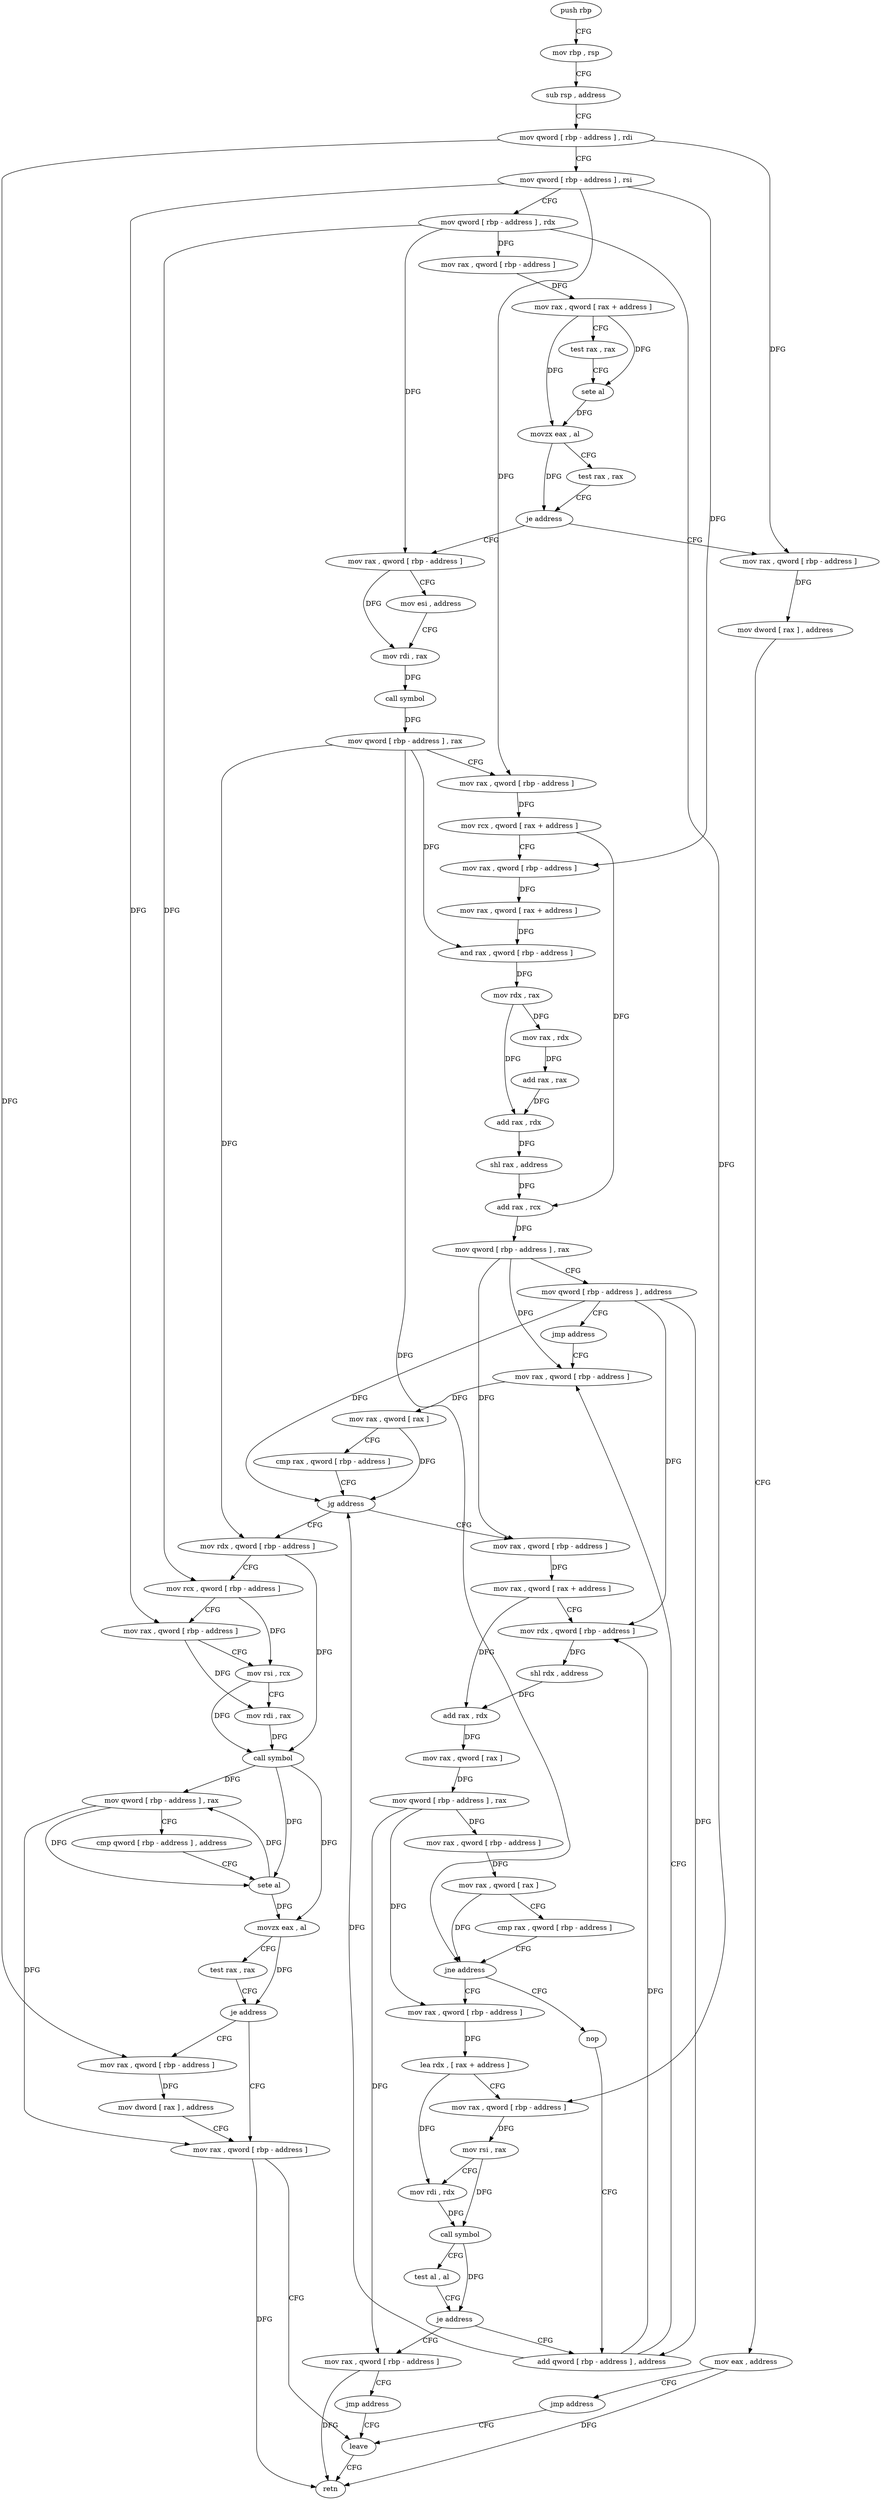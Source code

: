 digraph "func" {
"4381772" [label = "push rbp" ]
"4381773" [label = "mov rbp , rsp" ]
"4381776" [label = "sub rsp , address" ]
"4381780" [label = "mov qword [ rbp - address ] , rdi" ]
"4381784" [label = "mov qword [ rbp - address ] , rsi" ]
"4381788" [label = "mov qword [ rbp - address ] , rdx" ]
"4381792" [label = "mov rax , qword [ rbp - address ]" ]
"4381796" [label = "mov rax , qword [ rax + address ]" ]
"4381800" [label = "test rax , rax" ]
"4381803" [label = "sete al" ]
"4381806" [label = "movzx eax , al" ]
"4381809" [label = "test rax , rax" ]
"4381812" [label = "je address" ]
"4381834" [label = "mov rax , qword [ rbp - address ]" ]
"4381814" [label = "mov rax , qword [ rbp - address ]" ]
"4381838" [label = "mov esi , address" ]
"4381843" [label = "mov rdi , rax" ]
"4381846" [label = "call symbol" ]
"4381851" [label = "mov qword [ rbp - address ] , rax" ]
"4381855" [label = "mov rax , qword [ rbp - address ]" ]
"4381859" [label = "mov rcx , qword [ rax + address ]" ]
"4381863" [label = "mov rax , qword [ rbp - address ]" ]
"4381867" [label = "mov rax , qword [ rax + address ]" ]
"4381874" [label = "and rax , qword [ rbp - address ]" ]
"4381878" [label = "mov rdx , rax" ]
"4381881" [label = "mov rax , rdx" ]
"4381884" [label = "add rax , rax" ]
"4381887" [label = "add rax , rdx" ]
"4381890" [label = "shl rax , address" ]
"4381894" [label = "add rax , rcx" ]
"4381897" [label = "mov qword [ rbp - address ] , rax" ]
"4381901" [label = "mov qword [ rbp - address ] , address" ]
"4381909" [label = "jmp address" ]
"4381989" [label = "mov rax , qword [ rbp - address ]" ]
"4381818" [label = "mov dword [ rax ] , address" ]
"4381824" [label = "mov eax , address" ]
"4381829" [label = "jmp address" ]
"4382059" [label = "leave" ]
"4381993" [label = "mov rax , qword [ rax ]" ]
"4381996" [label = "cmp rax , qword [ rbp - address ]" ]
"4382000" [label = "jg address" ]
"4381911" [label = "mov rax , qword [ rbp - address ]" ]
"4382002" [label = "mov rdx , qword [ rbp - address ]" ]
"4382060" [label = "retn" ]
"4381915" [label = "mov rax , qword [ rax + address ]" ]
"4381919" [label = "mov rdx , qword [ rbp - address ]" ]
"4381923" [label = "shl rdx , address" ]
"4381927" [label = "add rax , rdx" ]
"4381930" [label = "mov rax , qword [ rax ]" ]
"4381933" [label = "mov qword [ rbp - address ] , rax" ]
"4381937" [label = "mov rax , qword [ rbp - address ]" ]
"4381941" [label = "mov rax , qword [ rax ]" ]
"4381944" [label = "cmp rax , qword [ rbp - address ]" ]
"4381948" [label = "jne address" ]
"4381983" [label = "nop" ]
"4381950" [label = "mov rax , qword [ rbp - address ]" ]
"4382006" [label = "mov rcx , qword [ rbp - address ]" ]
"4382010" [label = "mov rax , qword [ rbp - address ]" ]
"4382014" [label = "mov rsi , rcx" ]
"4382017" [label = "mov rdi , rax" ]
"4382020" [label = "call symbol" ]
"4382025" [label = "mov qword [ rbp - address ] , rax" ]
"4382029" [label = "cmp qword [ rbp - address ] , address" ]
"4382034" [label = "sete al" ]
"4382037" [label = "movzx eax , al" ]
"4382040" [label = "test rax , rax" ]
"4382043" [label = "je address" ]
"4382055" [label = "mov rax , qword [ rbp - address ]" ]
"4382045" [label = "mov rax , qword [ rbp - address ]" ]
"4381984" [label = "add qword [ rbp - address ] , address" ]
"4381954" [label = "lea rdx , [ rax + address ]" ]
"4381958" [label = "mov rax , qword [ rbp - address ]" ]
"4381962" [label = "mov rsi , rax" ]
"4381965" [label = "mov rdi , rdx" ]
"4381968" [label = "call symbol" ]
"4381973" [label = "test al , al" ]
"4381975" [label = "je address" ]
"4381977" [label = "mov rax , qword [ rbp - address ]" ]
"4382049" [label = "mov dword [ rax ] , address" ]
"4381981" [label = "jmp address" ]
"4381772" -> "4381773" [ label = "CFG" ]
"4381773" -> "4381776" [ label = "CFG" ]
"4381776" -> "4381780" [ label = "CFG" ]
"4381780" -> "4381784" [ label = "CFG" ]
"4381780" -> "4381814" [ label = "DFG" ]
"4381780" -> "4382045" [ label = "DFG" ]
"4381784" -> "4381788" [ label = "CFG" ]
"4381784" -> "4381855" [ label = "DFG" ]
"4381784" -> "4381863" [ label = "DFG" ]
"4381784" -> "4382010" [ label = "DFG" ]
"4381788" -> "4381792" [ label = "DFG" ]
"4381788" -> "4381834" [ label = "DFG" ]
"4381788" -> "4382006" [ label = "DFG" ]
"4381788" -> "4381958" [ label = "DFG" ]
"4381792" -> "4381796" [ label = "DFG" ]
"4381796" -> "4381800" [ label = "CFG" ]
"4381796" -> "4381803" [ label = "DFG" ]
"4381796" -> "4381806" [ label = "DFG" ]
"4381800" -> "4381803" [ label = "CFG" ]
"4381803" -> "4381806" [ label = "DFG" ]
"4381806" -> "4381809" [ label = "CFG" ]
"4381806" -> "4381812" [ label = "DFG" ]
"4381809" -> "4381812" [ label = "CFG" ]
"4381812" -> "4381834" [ label = "CFG" ]
"4381812" -> "4381814" [ label = "CFG" ]
"4381834" -> "4381838" [ label = "CFG" ]
"4381834" -> "4381843" [ label = "DFG" ]
"4381814" -> "4381818" [ label = "DFG" ]
"4381838" -> "4381843" [ label = "CFG" ]
"4381843" -> "4381846" [ label = "DFG" ]
"4381846" -> "4381851" [ label = "DFG" ]
"4381851" -> "4381855" [ label = "CFG" ]
"4381851" -> "4381874" [ label = "DFG" ]
"4381851" -> "4381948" [ label = "DFG" ]
"4381851" -> "4382002" [ label = "DFG" ]
"4381855" -> "4381859" [ label = "DFG" ]
"4381859" -> "4381863" [ label = "CFG" ]
"4381859" -> "4381894" [ label = "DFG" ]
"4381863" -> "4381867" [ label = "DFG" ]
"4381867" -> "4381874" [ label = "DFG" ]
"4381874" -> "4381878" [ label = "DFG" ]
"4381878" -> "4381881" [ label = "DFG" ]
"4381878" -> "4381887" [ label = "DFG" ]
"4381881" -> "4381884" [ label = "DFG" ]
"4381884" -> "4381887" [ label = "DFG" ]
"4381887" -> "4381890" [ label = "DFG" ]
"4381890" -> "4381894" [ label = "DFG" ]
"4381894" -> "4381897" [ label = "DFG" ]
"4381897" -> "4381901" [ label = "CFG" ]
"4381897" -> "4381989" [ label = "DFG" ]
"4381897" -> "4381911" [ label = "DFG" ]
"4381901" -> "4381909" [ label = "CFG" ]
"4381901" -> "4382000" [ label = "DFG" ]
"4381901" -> "4381919" [ label = "DFG" ]
"4381901" -> "4381984" [ label = "DFG" ]
"4381909" -> "4381989" [ label = "CFG" ]
"4381989" -> "4381993" [ label = "DFG" ]
"4381818" -> "4381824" [ label = "CFG" ]
"4381824" -> "4381829" [ label = "CFG" ]
"4381824" -> "4382060" [ label = "DFG" ]
"4381829" -> "4382059" [ label = "CFG" ]
"4382059" -> "4382060" [ label = "CFG" ]
"4381993" -> "4381996" [ label = "CFG" ]
"4381993" -> "4382000" [ label = "DFG" ]
"4381996" -> "4382000" [ label = "CFG" ]
"4382000" -> "4381911" [ label = "CFG" ]
"4382000" -> "4382002" [ label = "CFG" ]
"4381911" -> "4381915" [ label = "DFG" ]
"4382002" -> "4382006" [ label = "CFG" ]
"4382002" -> "4382020" [ label = "DFG" ]
"4381915" -> "4381919" [ label = "CFG" ]
"4381915" -> "4381927" [ label = "DFG" ]
"4381919" -> "4381923" [ label = "DFG" ]
"4381923" -> "4381927" [ label = "DFG" ]
"4381927" -> "4381930" [ label = "DFG" ]
"4381930" -> "4381933" [ label = "DFG" ]
"4381933" -> "4381937" [ label = "DFG" ]
"4381933" -> "4381950" [ label = "DFG" ]
"4381933" -> "4381977" [ label = "DFG" ]
"4381937" -> "4381941" [ label = "DFG" ]
"4381941" -> "4381944" [ label = "CFG" ]
"4381941" -> "4381948" [ label = "DFG" ]
"4381944" -> "4381948" [ label = "CFG" ]
"4381948" -> "4381983" [ label = "CFG" ]
"4381948" -> "4381950" [ label = "CFG" ]
"4381983" -> "4381984" [ label = "CFG" ]
"4381950" -> "4381954" [ label = "DFG" ]
"4382006" -> "4382010" [ label = "CFG" ]
"4382006" -> "4382014" [ label = "DFG" ]
"4382010" -> "4382014" [ label = "CFG" ]
"4382010" -> "4382017" [ label = "DFG" ]
"4382014" -> "4382017" [ label = "CFG" ]
"4382014" -> "4382020" [ label = "DFG" ]
"4382017" -> "4382020" [ label = "DFG" ]
"4382020" -> "4382025" [ label = "DFG" ]
"4382020" -> "4382034" [ label = "DFG" ]
"4382020" -> "4382037" [ label = "DFG" ]
"4382025" -> "4382029" [ label = "CFG" ]
"4382025" -> "4382034" [ label = "DFG" ]
"4382025" -> "4382055" [ label = "DFG" ]
"4382029" -> "4382034" [ label = "CFG" ]
"4382034" -> "4382037" [ label = "DFG" ]
"4382034" -> "4382025" [ label = "DFG" ]
"4382037" -> "4382040" [ label = "CFG" ]
"4382037" -> "4382043" [ label = "DFG" ]
"4382040" -> "4382043" [ label = "CFG" ]
"4382043" -> "4382055" [ label = "CFG" ]
"4382043" -> "4382045" [ label = "CFG" ]
"4382055" -> "4382059" [ label = "CFG" ]
"4382055" -> "4382060" [ label = "DFG" ]
"4382045" -> "4382049" [ label = "DFG" ]
"4381984" -> "4381989" [ label = "CFG" ]
"4381984" -> "4382000" [ label = "DFG" ]
"4381984" -> "4381919" [ label = "DFG" ]
"4381954" -> "4381958" [ label = "CFG" ]
"4381954" -> "4381965" [ label = "DFG" ]
"4381958" -> "4381962" [ label = "DFG" ]
"4381962" -> "4381965" [ label = "CFG" ]
"4381962" -> "4381968" [ label = "DFG" ]
"4381965" -> "4381968" [ label = "DFG" ]
"4381968" -> "4381973" [ label = "CFG" ]
"4381968" -> "4381975" [ label = "DFG" ]
"4381973" -> "4381975" [ label = "CFG" ]
"4381975" -> "4381984" [ label = "CFG" ]
"4381975" -> "4381977" [ label = "CFG" ]
"4381977" -> "4381981" [ label = "CFG" ]
"4381977" -> "4382060" [ label = "DFG" ]
"4382049" -> "4382055" [ label = "CFG" ]
"4381981" -> "4382059" [ label = "CFG" ]
}
